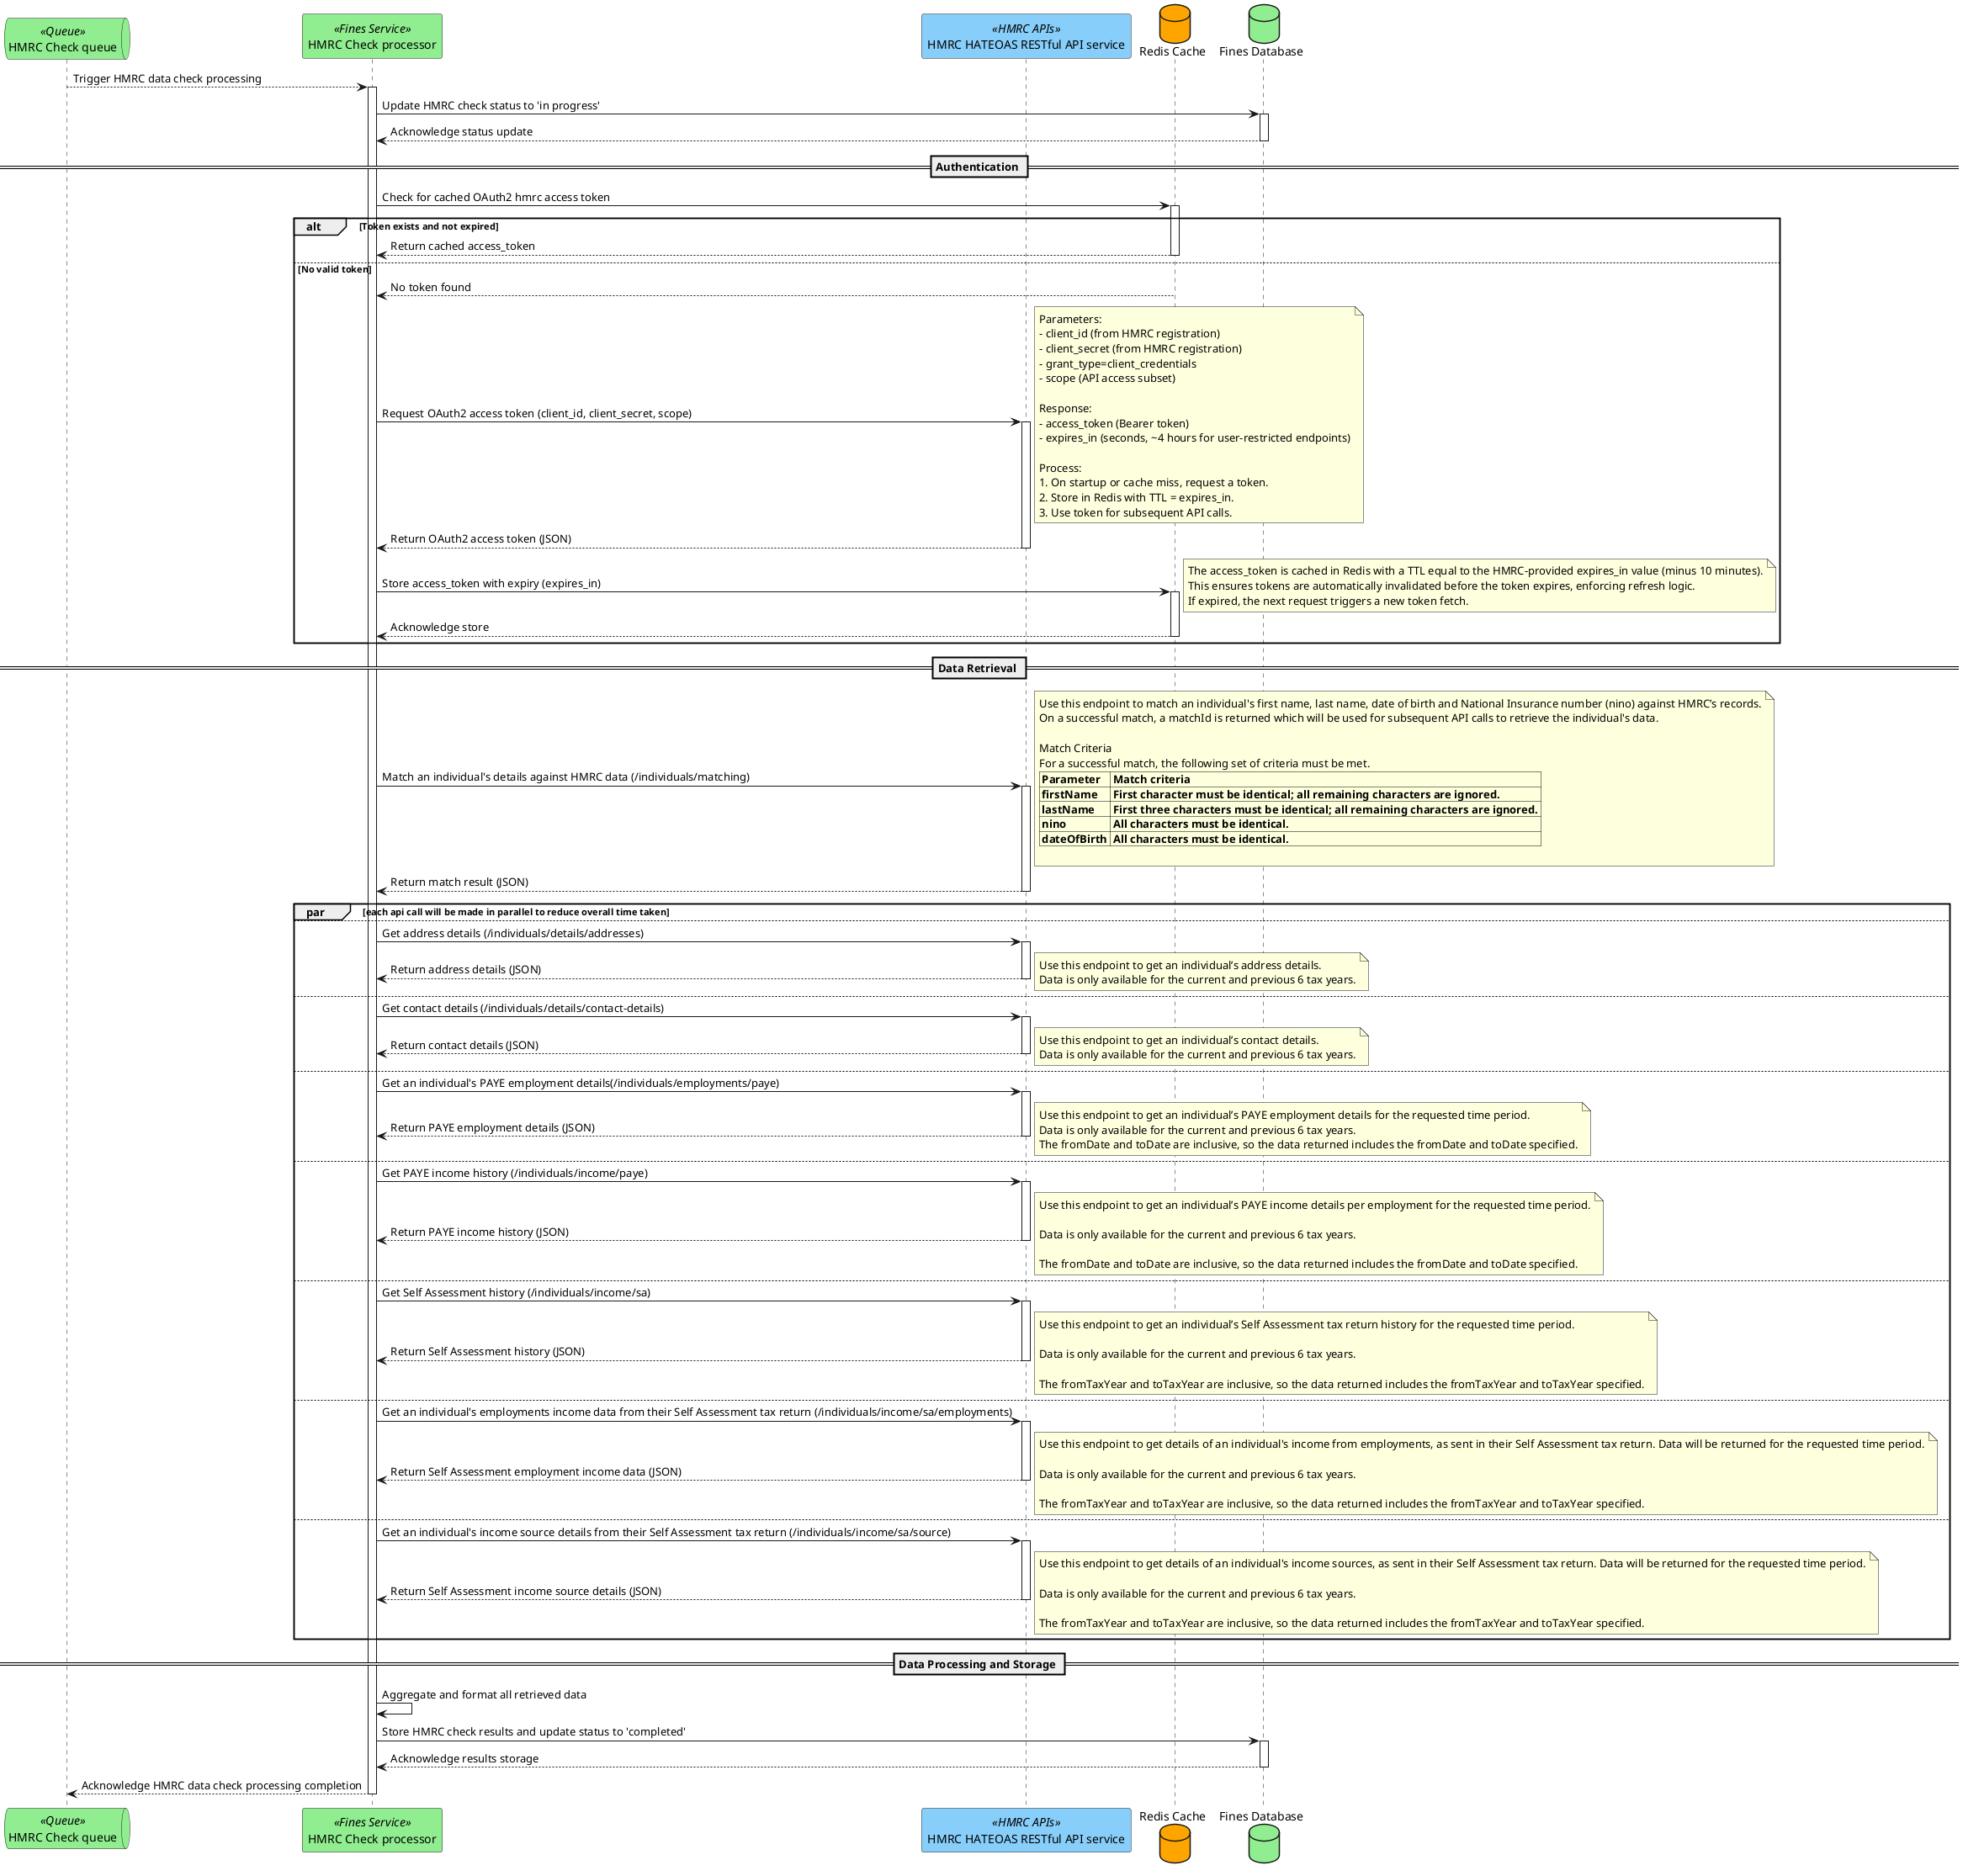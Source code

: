 @startuml
queue "HMRC Check queue" as hmrcCheckQueue <<Queue>> #lightgreen
participant "HMRC Check processor" as processHmrcCheckService <<Fines Service>> #lightgreen
participant "HMRC HATEOAS RESTful API service" as hmrcAPIs <<HMRC APIs>> #lightskyblue
database "Redis Cache" as redis #orange
database "Fines Database" as db #lightgreen


hmrcCheckQueue --> processHmrcCheckService ++ : Trigger HMRC data check processing
processHmrcCheckService -> db ++ : Update HMRC check status to 'in progress'
db --> processHmrcCheckService -- : Acknowledge status update

== Authentication ==
processHmrcCheckService -> redis ++ : Check for cached OAuth2 hmrc access token
alt Token exists and not expired
redis --> processHmrcCheckService -- : Return cached access_token
else No valid token
redis --> processHmrcCheckService -- : No token found
processHmrcCheckService -> hmrcAPIs ++ : Request OAuth2 access token (client_id, client_secret, scope)
note right
Parameters:
- client_id (from HMRC registration)
- client_secret (from HMRC registration)
- grant_type=client_credentials
- scope (API access subset)

Response:
- access_token (Bearer token)
- expires_in (seconds, ~4 hours for user-restricted endpoints)

Process:
1. On startup or cache miss, request a token.
2. Store in Redis with TTL = expires_in.
3. Use token for subsequent API calls.
end note
hmrcAPIs --> processHmrcCheckService -- : Return OAuth2 access token (JSON)
processHmrcCheckService -> redis ++ : Store access_token with expiry (expires_in)
note right
The access_token is cached in Redis with a TTL equal to the HMRC-provided expires_in value (minus 10 minutes).
This ensures tokens are automatically invalidated before the token expires, enforcing refresh logic.
If expired, the next request triggers a new token fetch.
end note
redis --> processHmrcCheckService -- : Acknowledge store
end alt


== Data Retrieval ==
processHmrcCheckService -> hmrcAPIs ++ : Match an individual's details against HMRC data (/individuals/matching)
note right
Use this endpoint to match an individual's first name, last name, date of birth and National Insurance number (nino) against HMRC’s records.
On a successful match, a matchId is returned which will be used for subsequent API calls to retrieve the individual's data.

Match Criteria
For a successful match, the following set of criteria must be met.
|= Parameter |= Match criteria |
|= firstName |= First character must be identical; all remaining characters are ignored. |
|= lastName |= First three characters must be identical; all remaining characters are ignored. |
|= nino |= All characters must be identical. |
|= dateOfBirth |= All characters must be identical. |

end note
hmrcAPIs --> processHmrcCheckService -- : Return match result (JSON)

par each api call will be made in parallel to reduce overall time taken
else
processHmrcCheckService -> hmrcAPIs ++ : Get address details (/individuals/details/addresses)
hmrcAPIs --> processHmrcCheckService -- : Return address details (JSON)
note right
Use this endpoint to get an individual’s address details.
Data is only available for the current and previous 6 tax years.
end note
else
processHmrcCheckService -> hmrcAPIs ++ : Get contact details (/individuals/details/contact-details)
hmrcAPIs --> processHmrcCheckService -- : Return contact details (JSON)
note right
Use this endpoint to get an individual’s contact details.
Data is only available for the current and previous 6 tax years.
end note
else
processHmrcCheckService -> hmrcAPIs ++ : Get an individual's PAYE employment details(/individuals/employments/paye)
hmrcAPIs --> processHmrcCheckService -- : Return PAYE employment details (JSON)
note right
Use this endpoint to get an individual’s PAYE employment details for the requested time period.
Data is only available for the current and previous 6 tax years.
The fromDate and toDate are inclusive, so the data returned includes the fromDate and toDate specified.
end note
else
processHmrcCheckService -> hmrcAPIs ++ : Get PAYE income history (/individuals/income/paye)
hmrcAPIs --> processHmrcCheckService -- : Return PAYE income history (JSON)
note right
Use this endpoint to get an individual’s PAYE income details per employment for the requested time period.

Data is only available for the current and previous 6 tax years.

The fromDate and toDate are inclusive, so the data returned includes the fromDate and toDate specified.
end note
else
processHmrcCheckService -> hmrcAPIs ++ : Get Self Assessment history (/individuals/income/sa)
hmrcAPIs --> processHmrcCheckService -- : Return Self Assessment history (JSON)
note right
Use this endpoint to get an individual’s Self Assessment tax return history for the requested time period.

Data is only available for the current and previous 6 tax years.

The fromTaxYear and toTaxYear are inclusive, so the data returned includes the fromTaxYear and toTaxYear specified.
end note
else
processHmrcCheckService -> hmrcAPIs ++ : Get an individual's employments income data from their Self Assessment tax return (/individuals/income/sa/employments)
hmrcAPIs --> processHmrcCheckService -- : Return Self Assessment employment income data (JSON)
note right
Use this endpoint to get details of an individual's income from employments, as sent in their Self Assessment tax return. Data will be returned for the requested time period.

Data is only available for the current and previous 6 tax years.

The fromTaxYear and toTaxYear are inclusive, so the data returned includes the fromTaxYear and toTaxYear specified.
end note
else
processHmrcCheckService -> hmrcAPIs ++ : Get an individual's income source details from their Self Assessment tax return (/individuals/income/sa/source)
hmrcAPIs --> processHmrcCheckService -- : Return Self Assessment income source details (JSON)
note right
Use this endpoint to get details of an individual's income sources, as sent in their Self Assessment tax return. Data will be returned for the requested time period.

Data is only available for the current and previous 6 tax years.

The fromTaxYear and toTaxYear are inclusive, so the data returned includes the fromTaxYear and toTaxYear specified.
end note
end par
== Data Processing and Storage ==
processHmrcCheckService -> processHmrcCheckService : Aggregate and format all retrieved data
processHmrcCheckService -> db ++ : Store HMRC check results and update status to 'completed'
db --> processHmrcCheckService -- : Acknowledge results storage
processHmrcCheckService --> hmrcCheckQueue -- : Acknowledge HMRC data check processing completion
@enduml